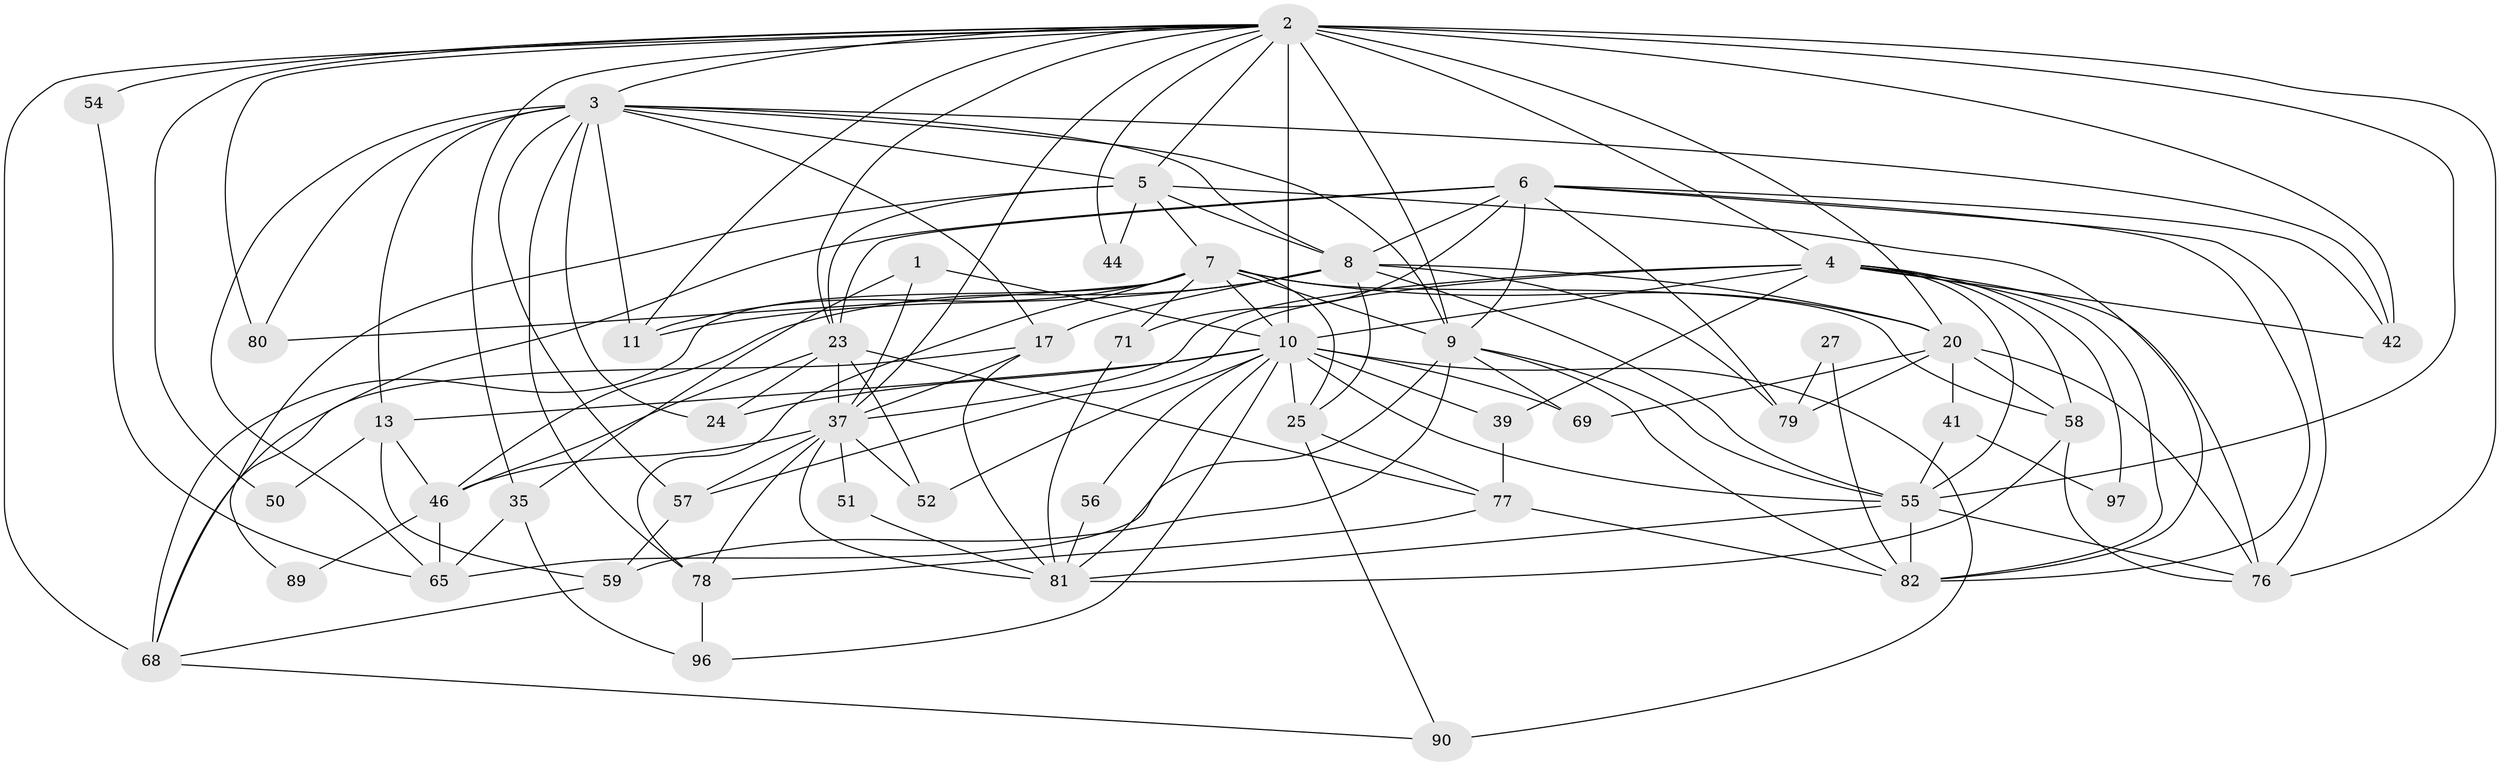 // original degree distribution, {2: 0.15151515151515152, 7: 0.020202020202020204, 5: 0.21212121212121213, 6: 0.09090909090909091, 4: 0.2828282828282828, 3: 0.23232323232323232, 12: 0.010101010101010102}
// Generated by graph-tools (version 1.1) at 2025/15/03/09/25 04:15:03]
// undirected, 49 vertices, 139 edges
graph export_dot {
graph [start="1"]
  node [color=gray90,style=filled];
  1 [super="+83"];
  2 [super="+31+75+38+32+93"];
  3 [super="+15+36"];
  4 [super="+18+92"];
  5 [super="+12+62"];
  6 [super="+30+64"];
  7 [super="+28+70+16"];
  8 [super="+47+48+86"];
  9 [super="+22+19"];
  10 [super="+72+21+14+43+73"];
  11;
  13 [super="+91+40"];
  17;
  20 [super="+53+87"];
  23 [super="+61+29"];
  24;
  25 [super="+34"];
  27;
  35;
  37 [super="+74"];
  39;
  41;
  42;
  44;
  46;
  50;
  51;
  52;
  54;
  55 [super="+66+60"];
  56;
  57;
  58;
  59;
  65;
  68;
  69;
  71;
  76;
  77 [super="+85"];
  78 [super="+94"];
  79;
  80;
  81 [super="+88+84"];
  82 [super="+98"];
  89;
  90;
  96;
  97;
  1 -- 35;
  1 -- 37;
  1 -- 10;
  2 -- 50;
  2 -- 44;
  2 -- 20;
  2 -- 42;
  2 -- 10 [weight=3];
  2 -- 11;
  2 -- 37;
  2 -- 80;
  2 -- 5;
  2 -- 54;
  2 -- 23;
  2 -- 9 [weight=2];
  2 -- 68;
  2 -- 55 [weight=2];
  2 -- 4 [weight=2];
  2 -- 35;
  2 -- 3;
  2 -- 76;
  3 -- 65;
  3 -- 5;
  3 -- 42;
  3 -- 11;
  3 -- 78;
  3 -- 17;
  3 -- 24;
  3 -- 13;
  3 -- 8;
  3 -- 80;
  3 -- 57;
  3 -- 9;
  4 -- 39;
  4 -- 58;
  4 -- 97;
  4 -- 82;
  4 -- 37 [weight=2];
  4 -- 42;
  4 -- 10;
  4 -- 76;
  4 -- 55;
  4 -- 57;
  5 -- 89;
  5 -- 44;
  5 -- 23;
  5 -- 7;
  5 -- 8;
  5 -- 82;
  6 -- 82;
  6 -- 68;
  6 -- 42;
  6 -- 71;
  6 -- 76;
  6 -- 79;
  6 -- 23 [weight=2];
  6 -- 8;
  6 -- 9;
  7 -- 71;
  7 -- 78;
  7 -- 20;
  7 -- 11;
  7 -- 10 [weight=2];
  7 -- 80;
  7 -- 68;
  7 -- 58;
  7 -- 25;
  7 -- 9;
  8 -- 46;
  8 -- 79;
  8 -- 55;
  8 -- 25;
  8 -- 11;
  8 -- 17;
  8 -- 20;
  9 -- 69;
  9 -- 65;
  9 -- 59;
  9 -- 82;
  9 -- 55;
  10 -- 69;
  10 -- 52;
  10 -- 81;
  10 -- 39;
  10 -- 24;
  10 -- 25;
  10 -- 96;
  10 -- 56;
  10 -- 90;
  10 -- 55;
  10 -- 13;
  13 -- 46;
  13 -- 59;
  13 -- 50;
  17 -- 68;
  17 -- 81;
  17 -- 37;
  20 -- 69;
  20 -- 76;
  20 -- 79;
  20 -- 41;
  20 -- 58;
  23 -- 52;
  23 -- 24;
  23 -- 46;
  23 -- 77;
  23 -- 37;
  25 -- 90;
  25 -- 77;
  27 -- 79;
  27 -- 82;
  35 -- 65;
  35 -- 96;
  37 -- 81;
  37 -- 46;
  37 -- 78;
  37 -- 51;
  37 -- 52;
  37 -- 57;
  39 -- 77;
  41 -- 97;
  41 -- 55;
  46 -- 65;
  46 -- 89;
  51 -- 81;
  54 -- 65;
  55 -- 82;
  55 -- 81;
  55 -- 76;
  56 -- 81;
  57 -- 59;
  58 -- 76;
  58 -- 81;
  59 -- 68;
  68 -- 90;
  71 -- 81;
  77 -- 78;
  77 -- 82;
  78 -- 96;
}
